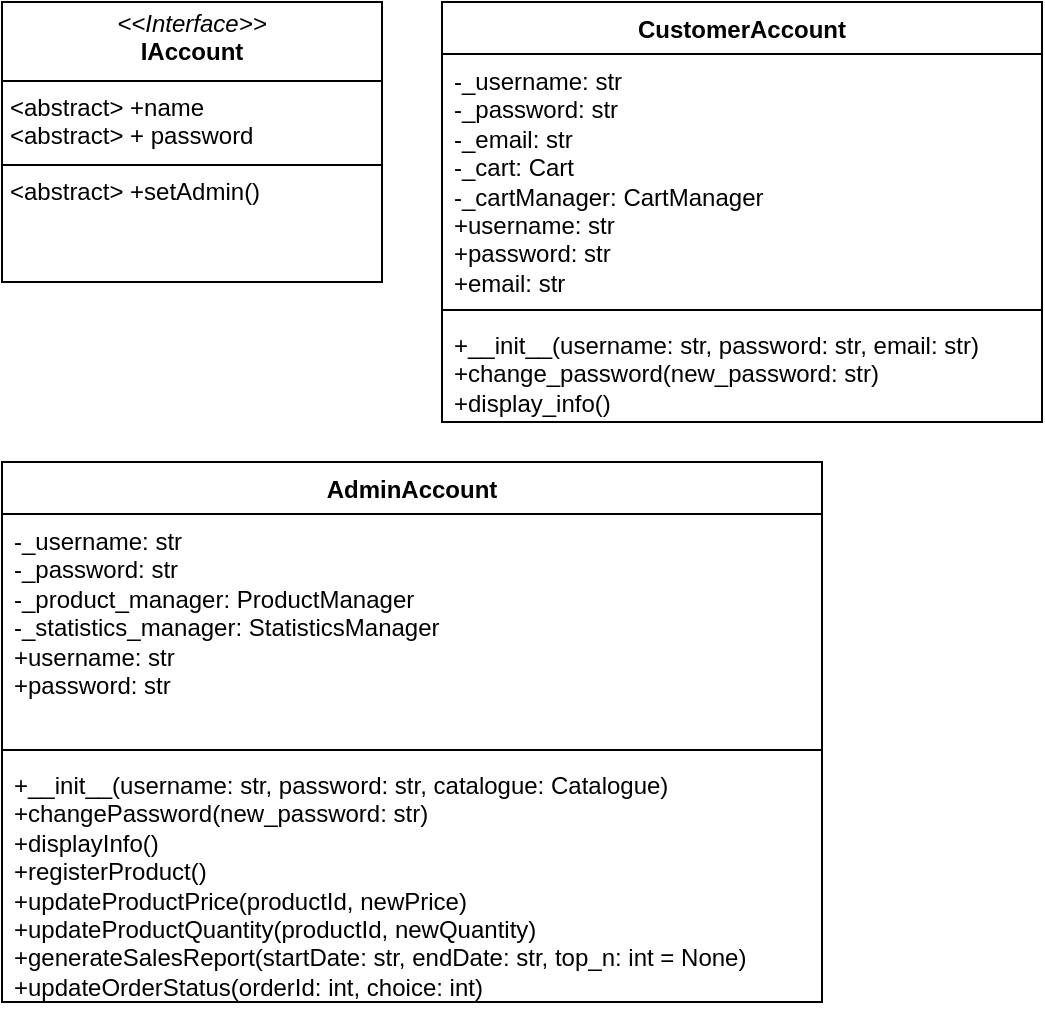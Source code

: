<mxfile version="27.1.4">
  <diagram name="Page-1" id="HODvfSX25s23nsYMw8li">
    <mxGraphModel dx="1042" dy="596" grid="1" gridSize="10" guides="1" tooltips="1" connect="1" arrows="1" fold="1" page="1" pageScale="1" pageWidth="3300" pageHeight="4681" math="0" shadow="0">
      <root>
        <mxCell id="0" />
        <mxCell id="1" parent="0" />
        <mxCell id="1Jz8KfA48wBPMiGPAAFH-5" value="CustomerAccount" style="swimlane;fontStyle=1;align=center;verticalAlign=top;childLayout=stackLayout;horizontal=1;startSize=26;horizontalStack=0;resizeParent=1;resizeParentMax=0;resizeLast=0;collapsible=1;marginBottom=0;whiteSpace=wrap;html=1;" parent="1" vertex="1">
          <mxGeometry x="590" y="100" width="300" height="210" as="geometry">
            <mxRectangle x="310" y="110" width="100" height="30" as="alternateBounds" />
          </mxGeometry>
        </mxCell>
        <mxCell id="1Jz8KfA48wBPMiGPAAFH-6" value="-_username: str&lt;div&gt;-_password: str&lt;/div&gt;&lt;div&gt;-_email: str&lt;/div&gt;&lt;div&gt;-_cart: Cart&lt;/div&gt;&lt;div&gt;&lt;div&gt;-_cartManager: CartManager&lt;/div&gt;&lt;/div&gt;&lt;div&gt;+username: str&lt;div&gt;+password: str&lt;/div&gt;&lt;div&gt;+email: str&lt;/div&gt;&lt;/div&gt;" style="text;strokeColor=none;fillColor=none;align=left;verticalAlign=top;spacingLeft=4;spacingRight=4;overflow=hidden;rotatable=0;points=[[0,0.5],[1,0.5]];portConstraint=eastwest;whiteSpace=wrap;html=1;" parent="1Jz8KfA48wBPMiGPAAFH-5" vertex="1">
          <mxGeometry y="26" width="300" height="124" as="geometry" />
        </mxCell>
        <mxCell id="1Jz8KfA48wBPMiGPAAFH-7" value="" style="line;strokeWidth=1;fillColor=none;align=left;verticalAlign=middle;spacingTop=-1;spacingLeft=3;spacingRight=3;rotatable=0;labelPosition=right;points=[];portConstraint=eastwest;strokeColor=inherit;" parent="1Jz8KfA48wBPMiGPAAFH-5" vertex="1">
          <mxGeometry y="150" width="300" height="8" as="geometry" />
        </mxCell>
        <mxCell id="1Jz8KfA48wBPMiGPAAFH-8" value="&lt;div&gt;+__init__(username: str, password: str, email: str)&lt;/div&gt;&lt;div&gt;+change_password(new_password: str)&lt;/div&gt;&lt;div&gt;+display_info()&lt;/div&gt;&lt;div&gt;&lt;br&gt;&lt;/div&gt;" style="text;strokeColor=none;fillColor=none;align=left;verticalAlign=top;spacingLeft=4;spacingRight=4;overflow=hidden;rotatable=0;points=[[0,0.5],[1,0.5]];portConstraint=eastwest;whiteSpace=wrap;html=1;" parent="1Jz8KfA48wBPMiGPAAFH-5" vertex="1">
          <mxGeometry y="158" width="300" height="52" as="geometry" />
        </mxCell>
        <mxCell id="1Jz8KfA48wBPMiGPAAFH-9" value="&lt;p style=&quot;margin:0px;margin-top:4px;text-align:center;&quot;&gt;&lt;i&gt;&amp;lt;&amp;lt;Interface&amp;gt;&amp;gt;&lt;/i&gt;&lt;br&gt;&lt;b&gt;IAccount&lt;/b&gt;&lt;/p&gt;&lt;hr size=&quot;1&quot; style=&quot;border-style:solid;&quot;&gt;&lt;p style=&quot;margin:0px;margin-left:4px;&quot;&gt;&amp;lt;abstract&amp;gt; +name&lt;/p&gt;&lt;p style=&quot;margin:0px;margin-left:4px;&quot;&gt;&amp;lt;abstract&amp;gt; + password&lt;/p&gt;&lt;hr size=&quot;1&quot; style=&quot;border-style:solid;&quot;&gt;&lt;p style=&quot;margin:0px;margin-left:4px;&quot;&gt;&amp;lt;abstract&amp;gt; +setAdmin()&lt;/p&gt;" style="verticalAlign=top;align=left;overflow=fill;html=1;whiteSpace=wrap;" parent="1" vertex="1">
          <mxGeometry x="370" y="100" width="190" height="140" as="geometry" />
        </mxCell>
        <mxCell id="1Jz8KfA48wBPMiGPAAFH-10" value="AdminAccount" style="swimlane;fontStyle=1;align=center;verticalAlign=top;childLayout=stackLayout;horizontal=1;startSize=26;horizontalStack=0;resizeParent=1;resizeParentMax=0;resizeLast=0;collapsible=1;marginBottom=0;whiteSpace=wrap;html=1;" parent="1" vertex="1">
          <mxGeometry x="370" y="330" width="410" height="270" as="geometry">
            <mxRectangle x="310" y="110" width="100" height="30" as="alternateBounds" />
          </mxGeometry>
        </mxCell>
        <mxCell id="1Jz8KfA48wBPMiGPAAFH-11" value="-_username: str&lt;div&gt;-_password: str&lt;/div&gt;&lt;div&gt;-_product_manager: ProductManager&lt;/div&gt;&lt;div&gt;&lt;div&gt;-_statistics_manager: StatisticsManager&lt;/div&gt;&lt;/div&gt;&lt;div&gt;+username: str&lt;div&gt;+password: str&lt;/div&gt;&lt;/div&gt;" style="text;strokeColor=none;fillColor=none;align=left;verticalAlign=top;spacingLeft=4;spacingRight=4;overflow=hidden;rotatable=0;points=[[0,0.5],[1,0.5]];portConstraint=eastwest;whiteSpace=wrap;html=1;" parent="1Jz8KfA48wBPMiGPAAFH-10" vertex="1">
          <mxGeometry y="26" width="410" height="114" as="geometry" />
        </mxCell>
        <mxCell id="1Jz8KfA48wBPMiGPAAFH-12" value="" style="line;strokeWidth=1;fillColor=none;align=left;verticalAlign=middle;spacingTop=-1;spacingLeft=3;spacingRight=3;rotatable=0;labelPosition=right;points=[];portConstraint=eastwest;strokeColor=inherit;" parent="1Jz8KfA48wBPMiGPAAFH-10" vertex="1">
          <mxGeometry y="140" width="410" height="8" as="geometry" />
        </mxCell>
        <mxCell id="1Jz8KfA48wBPMiGPAAFH-13" value="&lt;div&gt;&lt;div&gt;+__init__(username: str, password: str, catalogue: Catalogue)&lt;/div&gt;&lt;div&gt;+changePassword(new_password: str)&lt;/div&gt;&lt;div&gt;+displayInfo()&lt;/div&gt;&lt;div&gt;+registerProduct()&lt;/div&gt;&lt;div&gt;+updateProductPrice(productId, newPrice)&lt;/div&gt;&lt;div&gt;+updateProductQuantity(productId, newQuantity)&lt;/div&gt;&lt;div&gt;+generateSalesReport(startDate: str, endDate: str, top_n: int = None)&lt;/div&gt;&lt;div&gt;+updateOrderStatus(orderId: int, choice: int)&lt;/div&gt;&lt;/div&gt;" style="text;strokeColor=none;fillColor=none;align=left;verticalAlign=top;spacingLeft=4;spacingRight=4;overflow=hidden;rotatable=0;points=[[0,0.5],[1,0.5]];portConstraint=eastwest;whiteSpace=wrap;html=1;" parent="1Jz8KfA48wBPMiGPAAFH-10" vertex="1">
          <mxGeometry y="148" width="410" height="122" as="geometry" />
        </mxCell>
      </root>
    </mxGraphModel>
  </diagram>
</mxfile>
